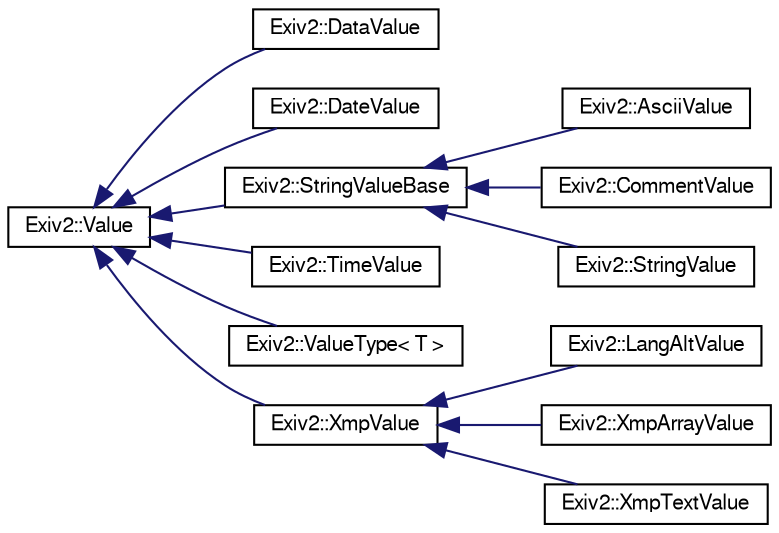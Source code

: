 digraph "Graphical Class Hierarchy"
{
  edge [fontname="FreeSans",fontsize="10",labelfontname="FreeSans",labelfontsize="10"];
  node [fontname="FreeSans",fontsize="10",shape=record];
  rankdir="LR";
  Node1 [label="Exiv2::Value",height=0.2,width=0.4,color="black", fillcolor="white", style="filled",URL="$classExiv2_1_1Value.html",tooltip="Common interface for all types of values used with metadata. "];
  Node1 -> Node2 [dir="back",color="midnightblue",fontsize="10",style="solid",fontname="FreeSans"];
  Node2 [label="Exiv2::DataValue",height=0.2,width=0.4,color="black", fillcolor="white", style="filled",URL="$classExiv2_1_1DataValue.html",tooltip="Value for an undefined data type. "];
  Node1 -> Node3 [dir="back",color="midnightblue",fontsize="10",style="solid",fontname="FreeSans"];
  Node3 [label="Exiv2::DateValue",height=0.2,width=0.4,color="black", fillcolor="white", style="filled",URL="$classExiv2_1_1DateValue.html",tooltip="Value for simple ISO 8601 dates "];
  Node1 -> Node4 [dir="back",color="midnightblue",fontsize="10",style="solid",fontname="FreeSans"];
  Node4 [label="Exiv2::StringValueBase",height=0.2,width=0.4,color="black", fillcolor="white", style="filled",URL="$classExiv2_1_1StringValueBase.html",tooltip="Abstract base class for a string based Value type. "];
  Node4 -> Node5 [dir="back",color="midnightblue",fontsize="10",style="solid",fontname="FreeSans"];
  Node5 [label="Exiv2::AsciiValue",height=0.2,width=0.4,color="black", fillcolor="white", style="filled",URL="$classExiv2_1_1AsciiValue.html",tooltip="Value for an Ascii string type. "];
  Node4 -> Node6 [dir="back",color="midnightblue",fontsize="10",style="solid",fontname="FreeSans"];
  Node6 [label="Exiv2::CommentValue",height=0.2,width=0.4,color="black", fillcolor="white", style="filled",URL="$classExiv2_1_1CommentValue.html",tooltip="Value for an Exif comment. "];
  Node4 -> Node7 [dir="back",color="midnightblue",fontsize="10",style="solid",fontname="FreeSans"];
  Node7 [label="Exiv2::StringValue",height=0.2,width=0.4,color="black", fillcolor="white", style="filled",URL="$classExiv2_1_1StringValue.html",tooltip="Value for string type. "];
  Node1 -> Node8 [dir="back",color="midnightblue",fontsize="10",style="solid",fontname="FreeSans"];
  Node8 [label="Exiv2::TimeValue",height=0.2,width=0.4,color="black", fillcolor="white", style="filled",URL="$classExiv2_1_1TimeValue.html",tooltip="Value for simple ISO 8601 times. "];
  Node1 -> Node9 [dir="back",color="midnightblue",fontsize="10",style="solid",fontname="FreeSans"];
  Node9 [label="Exiv2::ValueType\< T \>",height=0.2,width=0.4,color="black", fillcolor="white", style="filled",URL="$classExiv2_1_1ValueType.html",tooltip="Template for a Value of a basic type. This is used for unsigned and signed short, long and rationals..."];
  Node1 -> Node10 [dir="back",color="midnightblue",fontsize="10",style="solid",fontname="FreeSans"];
  Node10 [label="Exiv2::XmpValue",height=0.2,width=0.4,color="black", fillcolor="white", style="filled",URL="$classExiv2_1_1XmpValue.html",tooltip="Base class for all Exiv2 values used to store XMP property values. "];
  Node10 -> Node11 [dir="back",color="midnightblue",fontsize="10",style="solid",fontname="FreeSans"];
  Node11 [label="Exiv2::LangAltValue",height=0.2,width=0.4,color="black", fillcolor="white", style="filled",URL="$classExiv2_1_1LangAltValue.html",tooltip="Value type for XMP language alternative properties. "];
  Node10 -> Node12 [dir="back",color="midnightblue",fontsize="10",style="solid",fontname="FreeSans"];
  Node12 [label="Exiv2::XmpArrayValue",height=0.2,width=0.4,color="black", fillcolor="white", style="filled",URL="$classExiv2_1_1XmpArrayValue.html",tooltip="Value type for simple arrays. Each item in the array is a simple value, without qualifiers. The array may be an ordered (seq), unordered (bag) or alternative array (alt). The array items must not contain qualifiers. For language alternatives use LangAltValue. "];
  Node10 -> Node13 [dir="back",color="midnightblue",fontsize="10",style="solid",fontname="FreeSans"];
  Node13 [label="Exiv2::XmpTextValue",height=0.2,width=0.4,color="black", fillcolor="white", style="filled",URL="$classExiv2_1_1XmpTextValue.html",tooltip="Value type suitable for simple XMP properties and XMP nodes of complex types which are not parsed int..."];
}
